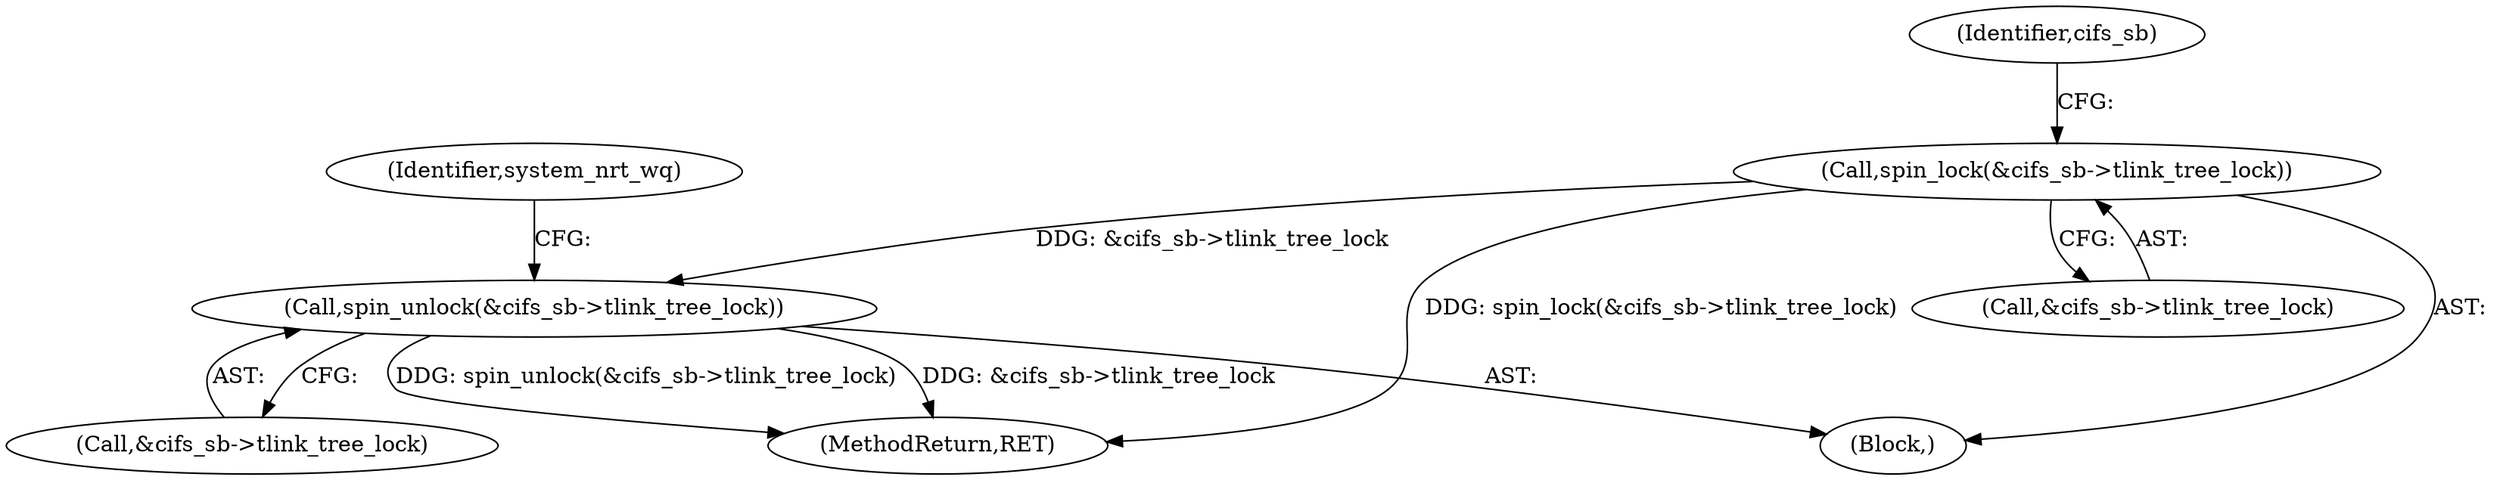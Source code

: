 digraph "0_linux_70945643722ffeac779d2529a348f99567fa5c33@pointer" {
"1000709" [label="(Call,spin_lock(&cifs_sb->tlink_tree_lock))"];
"1000720" [label="(Call,spin_unlock(&cifs_sb->tlink_tree_lock))"];
"1000720" [label="(Call,spin_unlock(&cifs_sb->tlink_tree_lock))"];
"1000763" [label="(MethodReturn,RET)"];
"1000709" [label="(Call,spin_lock(&cifs_sb->tlink_tree_lock))"];
"1000726" [label="(Identifier,system_nrt_wq)"];
"1000129" [label="(Block,)"];
"1000721" [label="(Call,&cifs_sb->tlink_tree_lock)"];
"1000717" [label="(Identifier,cifs_sb)"];
"1000710" [label="(Call,&cifs_sb->tlink_tree_lock)"];
"1000709" -> "1000129"  [label="AST: "];
"1000709" -> "1000710"  [label="CFG: "];
"1000710" -> "1000709"  [label="AST: "];
"1000717" -> "1000709"  [label="CFG: "];
"1000709" -> "1000763"  [label="DDG: spin_lock(&cifs_sb->tlink_tree_lock)"];
"1000709" -> "1000720"  [label="DDG: &cifs_sb->tlink_tree_lock"];
"1000720" -> "1000129"  [label="AST: "];
"1000720" -> "1000721"  [label="CFG: "];
"1000721" -> "1000720"  [label="AST: "];
"1000726" -> "1000720"  [label="CFG: "];
"1000720" -> "1000763"  [label="DDG: &cifs_sb->tlink_tree_lock"];
"1000720" -> "1000763"  [label="DDG: spin_unlock(&cifs_sb->tlink_tree_lock)"];
}
